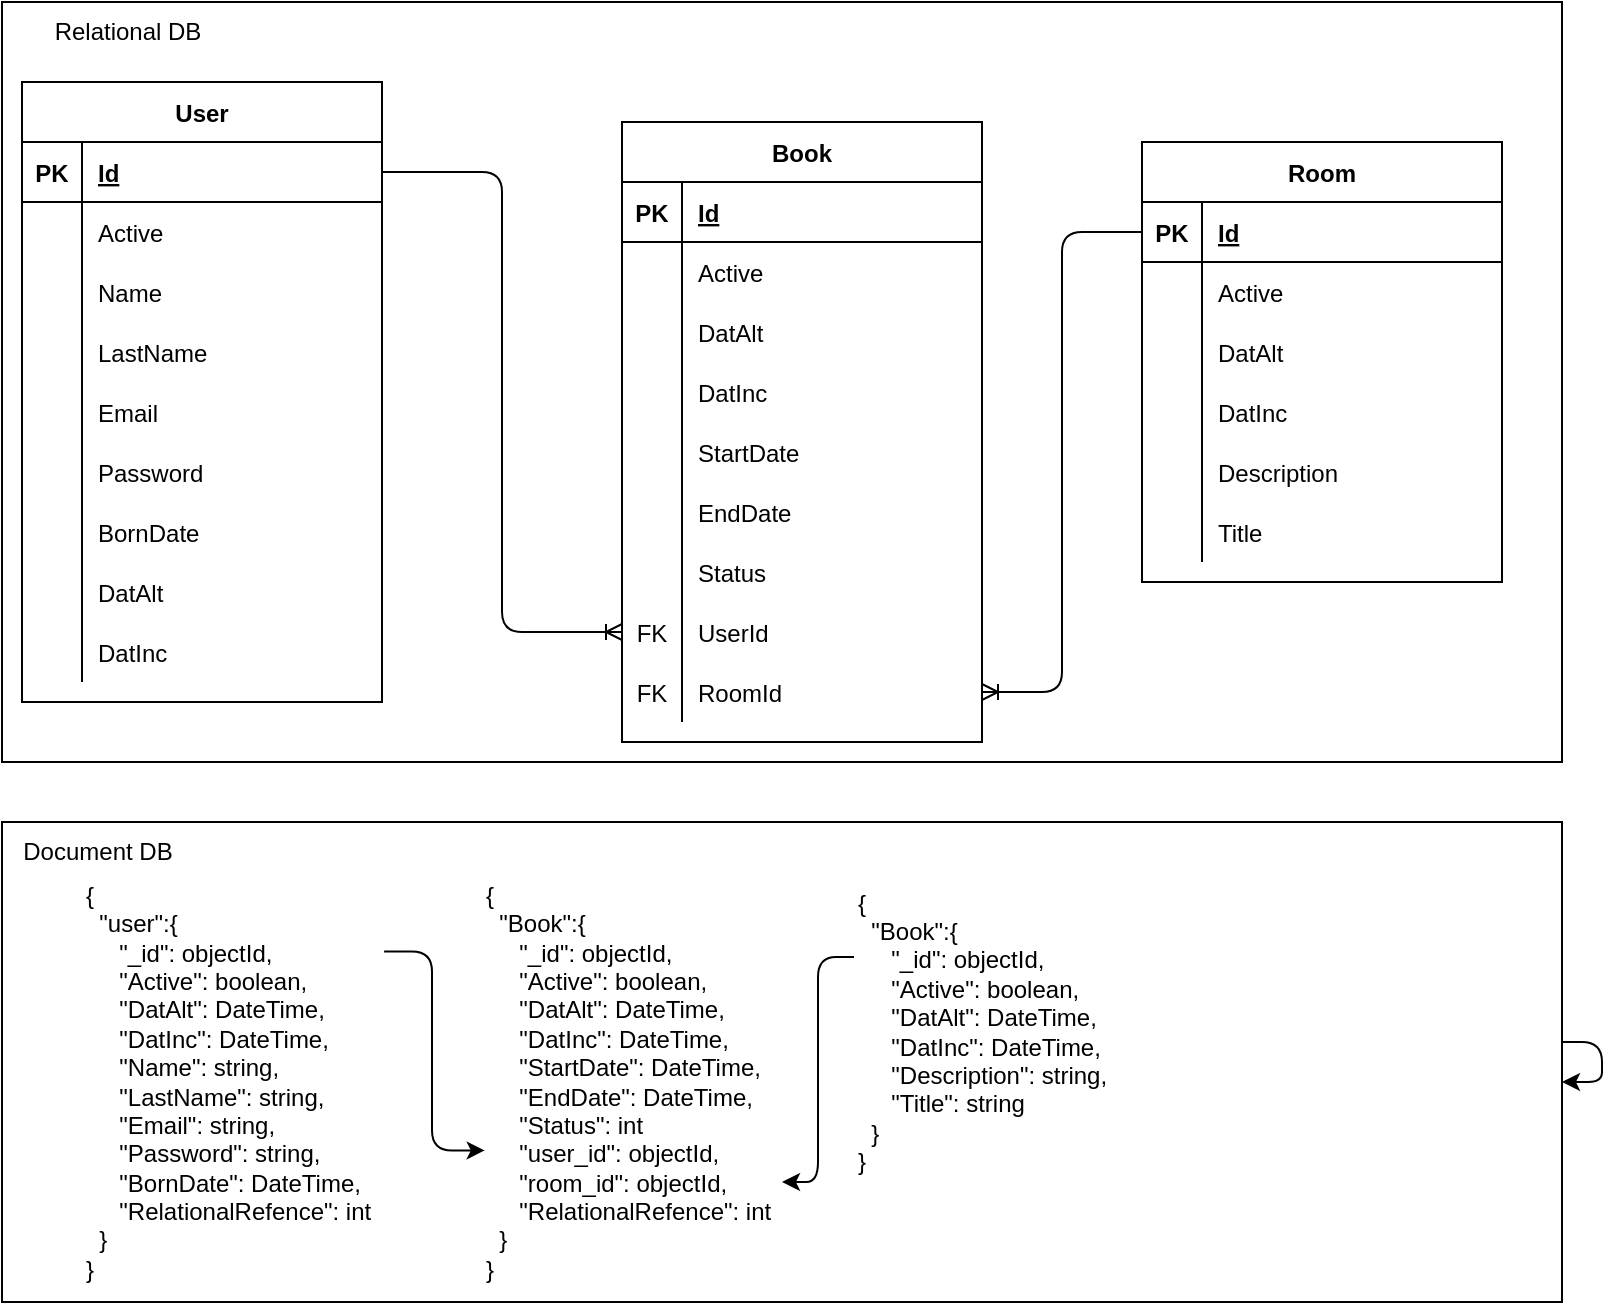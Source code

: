 <mxfile version="20.4.1" type="github">
  <diagram id="kVWVrWcK22NvmdQOWOao" name="Página-1">
    <mxGraphModel dx="1673" dy="887" grid="1" gridSize="10" guides="1" tooltips="1" connect="1" arrows="1" fold="1" page="1" pageScale="1" pageWidth="827" pageHeight="1169" math="0" shadow="0">
      <root>
        <mxCell id="0" />
        <mxCell id="1" parent="0" />
        <mxCell id="hDXTigt_up0AyKpG2Wh_-104" value="" style="rounded=0;whiteSpace=wrap;html=1;" vertex="1" parent="1">
          <mxGeometry x="24" y="20" width="780" height="380" as="geometry" />
        </mxCell>
        <mxCell id="hDXTigt_up0AyKpG2Wh_-1" value="User" style="shape=table;startSize=30;container=1;collapsible=1;childLayout=tableLayout;fixedRows=1;rowLines=0;fontStyle=1;align=center;resizeLast=1;" vertex="1" parent="1">
          <mxGeometry x="34" y="60" width="180" height="310" as="geometry" />
        </mxCell>
        <mxCell id="hDXTigt_up0AyKpG2Wh_-2" value="" style="shape=tableRow;horizontal=0;startSize=0;swimlaneHead=0;swimlaneBody=0;fillColor=none;collapsible=0;dropTarget=0;points=[[0,0.5],[1,0.5]];portConstraint=eastwest;top=0;left=0;right=0;bottom=1;" vertex="1" parent="hDXTigt_up0AyKpG2Wh_-1">
          <mxGeometry y="30" width="180" height="30" as="geometry" />
        </mxCell>
        <mxCell id="hDXTigt_up0AyKpG2Wh_-3" value="PK" style="shape=partialRectangle;connectable=0;fillColor=none;top=0;left=0;bottom=0;right=0;fontStyle=1;overflow=hidden;" vertex="1" parent="hDXTigt_up0AyKpG2Wh_-2">
          <mxGeometry width="30" height="30" as="geometry">
            <mxRectangle width="30" height="30" as="alternateBounds" />
          </mxGeometry>
        </mxCell>
        <mxCell id="hDXTigt_up0AyKpG2Wh_-4" value="Id" style="shape=partialRectangle;connectable=0;fillColor=none;top=0;left=0;bottom=0;right=0;align=left;spacingLeft=6;fontStyle=5;overflow=hidden;" vertex="1" parent="hDXTigt_up0AyKpG2Wh_-2">
          <mxGeometry x="30" width="150" height="30" as="geometry">
            <mxRectangle width="150" height="30" as="alternateBounds" />
          </mxGeometry>
        </mxCell>
        <mxCell id="hDXTigt_up0AyKpG2Wh_-5" value="" style="shape=tableRow;horizontal=0;startSize=0;swimlaneHead=0;swimlaneBody=0;fillColor=none;collapsible=0;dropTarget=0;points=[[0,0.5],[1,0.5]];portConstraint=eastwest;top=0;left=0;right=0;bottom=0;" vertex="1" parent="hDXTigt_up0AyKpG2Wh_-1">
          <mxGeometry y="60" width="180" height="30" as="geometry" />
        </mxCell>
        <mxCell id="hDXTigt_up0AyKpG2Wh_-6" value="" style="shape=partialRectangle;connectable=0;fillColor=none;top=0;left=0;bottom=0;right=0;editable=1;overflow=hidden;" vertex="1" parent="hDXTigt_up0AyKpG2Wh_-5">
          <mxGeometry width="30" height="30" as="geometry">
            <mxRectangle width="30" height="30" as="alternateBounds" />
          </mxGeometry>
        </mxCell>
        <mxCell id="hDXTigt_up0AyKpG2Wh_-7" value="Active" style="shape=partialRectangle;connectable=0;fillColor=none;top=0;left=0;bottom=0;right=0;align=left;spacingLeft=6;overflow=hidden;" vertex="1" parent="hDXTigt_up0AyKpG2Wh_-5">
          <mxGeometry x="30" width="150" height="30" as="geometry">
            <mxRectangle width="150" height="30" as="alternateBounds" />
          </mxGeometry>
        </mxCell>
        <mxCell id="hDXTigt_up0AyKpG2Wh_-8" value="" style="shape=tableRow;horizontal=0;startSize=0;swimlaneHead=0;swimlaneBody=0;fillColor=none;collapsible=0;dropTarget=0;points=[[0,0.5],[1,0.5]];portConstraint=eastwest;top=0;left=0;right=0;bottom=0;" vertex="1" parent="hDXTigt_up0AyKpG2Wh_-1">
          <mxGeometry y="90" width="180" height="30" as="geometry" />
        </mxCell>
        <mxCell id="hDXTigt_up0AyKpG2Wh_-9" value="" style="shape=partialRectangle;connectable=0;fillColor=none;top=0;left=0;bottom=0;right=0;editable=1;overflow=hidden;" vertex="1" parent="hDXTigt_up0AyKpG2Wh_-8">
          <mxGeometry width="30" height="30" as="geometry">
            <mxRectangle width="30" height="30" as="alternateBounds" />
          </mxGeometry>
        </mxCell>
        <mxCell id="hDXTigt_up0AyKpG2Wh_-10" value="Name" style="shape=partialRectangle;connectable=0;fillColor=none;top=0;left=0;bottom=0;right=0;align=left;spacingLeft=6;overflow=hidden;" vertex="1" parent="hDXTigt_up0AyKpG2Wh_-8">
          <mxGeometry x="30" width="150" height="30" as="geometry">
            <mxRectangle width="150" height="30" as="alternateBounds" />
          </mxGeometry>
        </mxCell>
        <mxCell id="hDXTigt_up0AyKpG2Wh_-11" value="" style="shape=tableRow;horizontal=0;startSize=0;swimlaneHead=0;swimlaneBody=0;fillColor=none;collapsible=0;dropTarget=0;points=[[0,0.5],[1,0.5]];portConstraint=eastwest;top=0;left=0;right=0;bottom=0;" vertex="1" parent="hDXTigt_up0AyKpG2Wh_-1">
          <mxGeometry y="120" width="180" height="30" as="geometry" />
        </mxCell>
        <mxCell id="hDXTigt_up0AyKpG2Wh_-12" value="" style="shape=partialRectangle;connectable=0;fillColor=none;top=0;left=0;bottom=0;right=0;editable=1;overflow=hidden;" vertex="1" parent="hDXTigt_up0AyKpG2Wh_-11">
          <mxGeometry width="30" height="30" as="geometry">
            <mxRectangle width="30" height="30" as="alternateBounds" />
          </mxGeometry>
        </mxCell>
        <mxCell id="hDXTigt_up0AyKpG2Wh_-13" value="LastName" style="shape=partialRectangle;connectable=0;fillColor=none;top=0;left=0;bottom=0;right=0;align=left;spacingLeft=6;overflow=hidden;" vertex="1" parent="hDXTigt_up0AyKpG2Wh_-11">
          <mxGeometry x="30" width="150" height="30" as="geometry">
            <mxRectangle width="150" height="30" as="alternateBounds" />
          </mxGeometry>
        </mxCell>
        <mxCell id="hDXTigt_up0AyKpG2Wh_-14" value="" style="shape=tableRow;horizontal=0;startSize=0;swimlaneHead=0;swimlaneBody=0;fillColor=none;collapsible=0;dropTarget=0;points=[[0,0.5],[1,0.5]];portConstraint=eastwest;top=0;left=0;right=0;bottom=0;" vertex="1" parent="hDXTigt_up0AyKpG2Wh_-1">
          <mxGeometry y="150" width="180" height="30" as="geometry" />
        </mxCell>
        <mxCell id="hDXTigt_up0AyKpG2Wh_-15" value="" style="shape=partialRectangle;connectable=0;fillColor=none;top=0;left=0;bottom=0;right=0;editable=1;overflow=hidden;" vertex="1" parent="hDXTigt_up0AyKpG2Wh_-14">
          <mxGeometry width="30" height="30" as="geometry">
            <mxRectangle width="30" height="30" as="alternateBounds" />
          </mxGeometry>
        </mxCell>
        <mxCell id="hDXTigt_up0AyKpG2Wh_-16" value="Email" style="shape=partialRectangle;connectable=0;fillColor=none;top=0;left=0;bottom=0;right=0;align=left;spacingLeft=6;overflow=hidden;" vertex="1" parent="hDXTigt_up0AyKpG2Wh_-14">
          <mxGeometry x="30" width="150" height="30" as="geometry">
            <mxRectangle width="150" height="30" as="alternateBounds" />
          </mxGeometry>
        </mxCell>
        <mxCell id="hDXTigt_up0AyKpG2Wh_-25" value="" style="shape=tableRow;horizontal=0;startSize=0;swimlaneHead=0;swimlaneBody=0;fillColor=none;collapsible=0;dropTarget=0;points=[[0,0.5],[1,0.5]];portConstraint=eastwest;top=0;left=0;right=0;bottom=0;" vertex="1" parent="hDXTigt_up0AyKpG2Wh_-1">
          <mxGeometry y="180" width="180" height="30" as="geometry" />
        </mxCell>
        <mxCell id="hDXTigt_up0AyKpG2Wh_-26" value="" style="shape=partialRectangle;connectable=0;fillColor=none;top=0;left=0;bottom=0;right=0;editable=1;overflow=hidden;" vertex="1" parent="hDXTigt_up0AyKpG2Wh_-25">
          <mxGeometry width="30" height="30" as="geometry">
            <mxRectangle width="30" height="30" as="alternateBounds" />
          </mxGeometry>
        </mxCell>
        <mxCell id="hDXTigt_up0AyKpG2Wh_-27" value="Password" style="shape=partialRectangle;connectable=0;fillColor=none;top=0;left=0;bottom=0;right=0;align=left;spacingLeft=6;overflow=hidden;" vertex="1" parent="hDXTigt_up0AyKpG2Wh_-25">
          <mxGeometry x="30" width="150" height="30" as="geometry">
            <mxRectangle width="150" height="30" as="alternateBounds" />
          </mxGeometry>
        </mxCell>
        <mxCell id="hDXTigt_up0AyKpG2Wh_-28" value="" style="shape=tableRow;horizontal=0;startSize=0;swimlaneHead=0;swimlaneBody=0;fillColor=none;collapsible=0;dropTarget=0;points=[[0,0.5],[1,0.5]];portConstraint=eastwest;top=0;left=0;right=0;bottom=0;" vertex="1" parent="hDXTigt_up0AyKpG2Wh_-1">
          <mxGeometry y="210" width="180" height="30" as="geometry" />
        </mxCell>
        <mxCell id="hDXTigt_up0AyKpG2Wh_-29" value="" style="shape=partialRectangle;connectable=0;fillColor=none;top=0;left=0;bottom=0;right=0;editable=1;overflow=hidden;" vertex="1" parent="hDXTigt_up0AyKpG2Wh_-28">
          <mxGeometry width="30" height="30" as="geometry">
            <mxRectangle width="30" height="30" as="alternateBounds" />
          </mxGeometry>
        </mxCell>
        <mxCell id="hDXTigt_up0AyKpG2Wh_-30" value="BornDate" style="shape=partialRectangle;connectable=0;fillColor=none;top=0;left=0;bottom=0;right=0;align=left;spacingLeft=6;overflow=hidden;" vertex="1" parent="hDXTigt_up0AyKpG2Wh_-28">
          <mxGeometry x="30" width="150" height="30" as="geometry">
            <mxRectangle width="150" height="30" as="alternateBounds" />
          </mxGeometry>
        </mxCell>
        <mxCell id="hDXTigt_up0AyKpG2Wh_-31" value="" style="shape=tableRow;horizontal=0;startSize=0;swimlaneHead=0;swimlaneBody=0;fillColor=none;collapsible=0;dropTarget=0;points=[[0,0.5],[1,0.5]];portConstraint=eastwest;top=0;left=0;right=0;bottom=0;" vertex="1" parent="hDXTigt_up0AyKpG2Wh_-1">
          <mxGeometry y="240" width="180" height="30" as="geometry" />
        </mxCell>
        <mxCell id="hDXTigt_up0AyKpG2Wh_-32" value="" style="shape=partialRectangle;connectable=0;fillColor=none;top=0;left=0;bottom=0;right=0;editable=1;overflow=hidden;" vertex="1" parent="hDXTigt_up0AyKpG2Wh_-31">
          <mxGeometry width="30" height="30" as="geometry">
            <mxRectangle width="30" height="30" as="alternateBounds" />
          </mxGeometry>
        </mxCell>
        <mxCell id="hDXTigt_up0AyKpG2Wh_-33" value="DatAlt " style="shape=partialRectangle;connectable=0;fillColor=none;top=0;left=0;bottom=0;right=0;align=left;spacingLeft=6;overflow=hidden;" vertex="1" parent="hDXTigt_up0AyKpG2Wh_-31">
          <mxGeometry x="30" width="150" height="30" as="geometry">
            <mxRectangle width="150" height="30" as="alternateBounds" />
          </mxGeometry>
        </mxCell>
        <mxCell id="hDXTigt_up0AyKpG2Wh_-34" value="" style="shape=tableRow;horizontal=0;startSize=0;swimlaneHead=0;swimlaneBody=0;fillColor=none;collapsible=0;dropTarget=0;points=[[0,0.5],[1,0.5]];portConstraint=eastwest;top=0;left=0;right=0;bottom=0;" vertex="1" parent="hDXTigt_up0AyKpG2Wh_-1">
          <mxGeometry y="270" width="180" height="30" as="geometry" />
        </mxCell>
        <mxCell id="hDXTigt_up0AyKpG2Wh_-35" value="" style="shape=partialRectangle;connectable=0;fillColor=none;top=0;left=0;bottom=0;right=0;editable=1;overflow=hidden;" vertex="1" parent="hDXTigt_up0AyKpG2Wh_-34">
          <mxGeometry width="30" height="30" as="geometry">
            <mxRectangle width="30" height="30" as="alternateBounds" />
          </mxGeometry>
        </mxCell>
        <mxCell id="hDXTigt_up0AyKpG2Wh_-36" value="DatInc" style="shape=partialRectangle;connectable=0;fillColor=none;top=0;left=0;bottom=0;right=0;align=left;spacingLeft=6;overflow=hidden;" vertex="1" parent="hDXTigt_up0AyKpG2Wh_-34">
          <mxGeometry x="30" width="150" height="30" as="geometry">
            <mxRectangle width="150" height="30" as="alternateBounds" />
          </mxGeometry>
        </mxCell>
        <mxCell id="hDXTigt_up0AyKpG2Wh_-37" value="Room" style="shape=table;startSize=30;container=1;collapsible=1;childLayout=tableLayout;fixedRows=1;rowLines=0;fontStyle=1;align=center;resizeLast=1;" vertex="1" parent="1">
          <mxGeometry x="594" y="90" width="180" height="220" as="geometry" />
        </mxCell>
        <mxCell id="hDXTigt_up0AyKpG2Wh_-38" value="" style="shape=tableRow;horizontal=0;startSize=0;swimlaneHead=0;swimlaneBody=0;fillColor=none;collapsible=0;dropTarget=0;points=[[0,0.5],[1,0.5]];portConstraint=eastwest;top=0;left=0;right=0;bottom=1;" vertex="1" parent="hDXTigt_up0AyKpG2Wh_-37">
          <mxGeometry y="30" width="180" height="30" as="geometry" />
        </mxCell>
        <mxCell id="hDXTigt_up0AyKpG2Wh_-39" value="PK" style="shape=partialRectangle;connectable=0;fillColor=none;top=0;left=0;bottom=0;right=0;fontStyle=1;overflow=hidden;" vertex="1" parent="hDXTigt_up0AyKpG2Wh_-38">
          <mxGeometry width="30" height="30" as="geometry">
            <mxRectangle width="30" height="30" as="alternateBounds" />
          </mxGeometry>
        </mxCell>
        <mxCell id="hDXTigt_up0AyKpG2Wh_-40" value="Id" style="shape=partialRectangle;connectable=0;fillColor=none;top=0;left=0;bottom=0;right=0;align=left;spacingLeft=6;fontStyle=5;overflow=hidden;" vertex="1" parent="hDXTigt_up0AyKpG2Wh_-38">
          <mxGeometry x="30" width="150" height="30" as="geometry">
            <mxRectangle width="150" height="30" as="alternateBounds" />
          </mxGeometry>
        </mxCell>
        <mxCell id="hDXTigt_up0AyKpG2Wh_-41" value="" style="shape=tableRow;horizontal=0;startSize=0;swimlaneHead=0;swimlaneBody=0;fillColor=none;collapsible=0;dropTarget=0;points=[[0,0.5],[1,0.5]];portConstraint=eastwest;top=0;left=0;right=0;bottom=0;" vertex="1" parent="hDXTigt_up0AyKpG2Wh_-37">
          <mxGeometry y="60" width="180" height="30" as="geometry" />
        </mxCell>
        <mxCell id="hDXTigt_up0AyKpG2Wh_-42" value="" style="shape=partialRectangle;connectable=0;fillColor=none;top=0;left=0;bottom=0;right=0;editable=1;overflow=hidden;" vertex="1" parent="hDXTigt_up0AyKpG2Wh_-41">
          <mxGeometry width="30" height="30" as="geometry">
            <mxRectangle width="30" height="30" as="alternateBounds" />
          </mxGeometry>
        </mxCell>
        <mxCell id="hDXTigt_up0AyKpG2Wh_-43" value="Active" style="shape=partialRectangle;connectable=0;fillColor=none;top=0;left=0;bottom=0;right=0;align=left;spacingLeft=6;overflow=hidden;" vertex="1" parent="hDXTigt_up0AyKpG2Wh_-41">
          <mxGeometry x="30" width="150" height="30" as="geometry">
            <mxRectangle width="150" height="30" as="alternateBounds" />
          </mxGeometry>
        </mxCell>
        <mxCell id="hDXTigt_up0AyKpG2Wh_-44" value="" style="shape=tableRow;horizontal=0;startSize=0;swimlaneHead=0;swimlaneBody=0;fillColor=none;collapsible=0;dropTarget=0;points=[[0,0.5],[1,0.5]];portConstraint=eastwest;top=0;left=0;right=0;bottom=0;" vertex="1" parent="hDXTigt_up0AyKpG2Wh_-37">
          <mxGeometry y="90" width="180" height="30" as="geometry" />
        </mxCell>
        <mxCell id="hDXTigt_up0AyKpG2Wh_-45" value="" style="shape=partialRectangle;connectable=0;fillColor=none;top=0;left=0;bottom=0;right=0;editable=1;overflow=hidden;" vertex="1" parent="hDXTigt_up0AyKpG2Wh_-44">
          <mxGeometry width="30" height="30" as="geometry">
            <mxRectangle width="30" height="30" as="alternateBounds" />
          </mxGeometry>
        </mxCell>
        <mxCell id="hDXTigt_up0AyKpG2Wh_-46" value="DatAlt" style="shape=partialRectangle;connectable=0;fillColor=none;top=0;left=0;bottom=0;right=0;align=left;spacingLeft=6;overflow=hidden;" vertex="1" parent="hDXTigt_up0AyKpG2Wh_-44">
          <mxGeometry x="30" width="150" height="30" as="geometry">
            <mxRectangle width="150" height="30" as="alternateBounds" />
          </mxGeometry>
        </mxCell>
        <mxCell id="hDXTigt_up0AyKpG2Wh_-47" value="" style="shape=tableRow;horizontal=0;startSize=0;swimlaneHead=0;swimlaneBody=0;fillColor=none;collapsible=0;dropTarget=0;points=[[0,0.5],[1,0.5]];portConstraint=eastwest;top=0;left=0;right=0;bottom=0;" vertex="1" parent="hDXTigt_up0AyKpG2Wh_-37">
          <mxGeometry y="120" width="180" height="30" as="geometry" />
        </mxCell>
        <mxCell id="hDXTigt_up0AyKpG2Wh_-48" value="" style="shape=partialRectangle;connectable=0;fillColor=none;top=0;left=0;bottom=0;right=0;editable=1;overflow=hidden;" vertex="1" parent="hDXTigt_up0AyKpG2Wh_-47">
          <mxGeometry width="30" height="30" as="geometry">
            <mxRectangle width="30" height="30" as="alternateBounds" />
          </mxGeometry>
        </mxCell>
        <mxCell id="hDXTigt_up0AyKpG2Wh_-49" value="DatInc" style="shape=partialRectangle;connectable=0;fillColor=none;top=0;left=0;bottom=0;right=0;align=left;spacingLeft=6;overflow=hidden;" vertex="1" parent="hDXTigt_up0AyKpG2Wh_-47">
          <mxGeometry x="30" width="150" height="30" as="geometry">
            <mxRectangle width="150" height="30" as="alternateBounds" />
          </mxGeometry>
        </mxCell>
        <mxCell id="hDXTigt_up0AyKpG2Wh_-50" value="" style="shape=tableRow;horizontal=0;startSize=0;swimlaneHead=0;swimlaneBody=0;fillColor=none;collapsible=0;dropTarget=0;points=[[0,0.5],[1,0.5]];portConstraint=eastwest;top=0;left=0;right=0;bottom=0;" vertex="1" parent="hDXTigt_up0AyKpG2Wh_-37">
          <mxGeometry y="150" width="180" height="30" as="geometry" />
        </mxCell>
        <mxCell id="hDXTigt_up0AyKpG2Wh_-51" value="" style="shape=partialRectangle;connectable=0;fillColor=none;top=0;left=0;bottom=0;right=0;editable=1;overflow=hidden;" vertex="1" parent="hDXTigt_up0AyKpG2Wh_-50">
          <mxGeometry width="30" height="30" as="geometry">
            <mxRectangle width="30" height="30" as="alternateBounds" />
          </mxGeometry>
        </mxCell>
        <mxCell id="hDXTigt_up0AyKpG2Wh_-52" value="Description" style="shape=partialRectangle;connectable=0;fillColor=none;top=0;left=0;bottom=0;right=0;align=left;spacingLeft=6;overflow=hidden;" vertex="1" parent="hDXTigt_up0AyKpG2Wh_-50">
          <mxGeometry x="30" width="150" height="30" as="geometry">
            <mxRectangle width="150" height="30" as="alternateBounds" />
          </mxGeometry>
        </mxCell>
        <mxCell id="hDXTigt_up0AyKpG2Wh_-56" value="" style="shape=tableRow;horizontal=0;startSize=0;swimlaneHead=0;swimlaneBody=0;fillColor=none;collapsible=0;dropTarget=0;points=[[0,0.5],[1,0.5]];portConstraint=eastwest;top=0;left=0;right=0;bottom=0;" vertex="1" parent="hDXTigt_up0AyKpG2Wh_-37">
          <mxGeometry y="180" width="180" height="30" as="geometry" />
        </mxCell>
        <mxCell id="hDXTigt_up0AyKpG2Wh_-57" value="" style="shape=partialRectangle;connectable=0;fillColor=none;top=0;left=0;bottom=0;right=0;editable=1;overflow=hidden;" vertex="1" parent="hDXTigt_up0AyKpG2Wh_-56">
          <mxGeometry width="30" height="30" as="geometry">
            <mxRectangle width="30" height="30" as="alternateBounds" />
          </mxGeometry>
        </mxCell>
        <mxCell id="hDXTigt_up0AyKpG2Wh_-58" value="Title" style="shape=partialRectangle;connectable=0;fillColor=none;top=0;left=0;bottom=0;right=0;align=left;spacingLeft=6;overflow=hidden;" vertex="1" parent="hDXTigt_up0AyKpG2Wh_-56">
          <mxGeometry x="30" width="150" height="30" as="geometry">
            <mxRectangle width="150" height="30" as="alternateBounds" />
          </mxGeometry>
        </mxCell>
        <mxCell id="hDXTigt_up0AyKpG2Wh_-72" value="Book" style="shape=table;startSize=30;container=1;collapsible=1;childLayout=tableLayout;fixedRows=1;rowLines=0;fontStyle=1;align=center;resizeLast=1;" vertex="1" parent="1">
          <mxGeometry x="334" y="80" width="180" height="310" as="geometry" />
        </mxCell>
        <mxCell id="hDXTigt_up0AyKpG2Wh_-73" value="" style="shape=tableRow;horizontal=0;startSize=0;swimlaneHead=0;swimlaneBody=0;fillColor=none;collapsible=0;dropTarget=0;points=[[0,0.5],[1,0.5]];portConstraint=eastwest;top=0;left=0;right=0;bottom=1;" vertex="1" parent="hDXTigt_up0AyKpG2Wh_-72">
          <mxGeometry y="30" width="180" height="30" as="geometry" />
        </mxCell>
        <mxCell id="hDXTigt_up0AyKpG2Wh_-74" value="PK" style="shape=partialRectangle;connectable=0;fillColor=none;top=0;left=0;bottom=0;right=0;fontStyle=1;overflow=hidden;" vertex="1" parent="hDXTigt_up0AyKpG2Wh_-73">
          <mxGeometry width="30" height="30" as="geometry">
            <mxRectangle width="30" height="30" as="alternateBounds" />
          </mxGeometry>
        </mxCell>
        <mxCell id="hDXTigt_up0AyKpG2Wh_-75" value="Id" style="shape=partialRectangle;connectable=0;fillColor=none;top=0;left=0;bottom=0;right=0;align=left;spacingLeft=6;fontStyle=5;overflow=hidden;" vertex="1" parent="hDXTigt_up0AyKpG2Wh_-73">
          <mxGeometry x="30" width="150" height="30" as="geometry">
            <mxRectangle width="150" height="30" as="alternateBounds" />
          </mxGeometry>
        </mxCell>
        <mxCell id="hDXTigt_up0AyKpG2Wh_-76" value="" style="shape=tableRow;horizontal=0;startSize=0;swimlaneHead=0;swimlaneBody=0;fillColor=none;collapsible=0;dropTarget=0;points=[[0,0.5],[1,0.5]];portConstraint=eastwest;top=0;left=0;right=0;bottom=0;" vertex="1" parent="hDXTigt_up0AyKpG2Wh_-72">
          <mxGeometry y="60" width="180" height="30" as="geometry" />
        </mxCell>
        <mxCell id="hDXTigt_up0AyKpG2Wh_-77" value="" style="shape=partialRectangle;connectable=0;fillColor=none;top=0;left=0;bottom=0;right=0;editable=1;overflow=hidden;" vertex="1" parent="hDXTigt_up0AyKpG2Wh_-76">
          <mxGeometry width="30" height="30" as="geometry">
            <mxRectangle width="30" height="30" as="alternateBounds" />
          </mxGeometry>
        </mxCell>
        <mxCell id="hDXTigt_up0AyKpG2Wh_-78" value="Active" style="shape=partialRectangle;connectable=0;fillColor=none;top=0;left=0;bottom=0;right=0;align=left;spacingLeft=6;overflow=hidden;" vertex="1" parent="hDXTigt_up0AyKpG2Wh_-76">
          <mxGeometry x="30" width="150" height="30" as="geometry">
            <mxRectangle width="150" height="30" as="alternateBounds" />
          </mxGeometry>
        </mxCell>
        <mxCell id="hDXTigt_up0AyKpG2Wh_-79" value="" style="shape=tableRow;horizontal=0;startSize=0;swimlaneHead=0;swimlaneBody=0;fillColor=none;collapsible=0;dropTarget=0;points=[[0,0.5],[1,0.5]];portConstraint=eastwest;top=0;left=0;right=0;bottom=0;" vertex="1" parent="hDXTigt_up0AyKpG2Wh_-72">
          <mxGeometry y="90" width="180" height="30" as="geometry" />
        </mxCell>
        <mxCell id="hDXTigt_up0AyKpG2Wh_-80" value="" style="shape=partialRectangle;connectable=0;fillColor=none;top=0;left=0;bottom=0;right=0;editable=1;overflow=hidden;" vertex="1" parent="hDXTigt_up0AyKpG2Wh_-79">
          <mxGeometry width="30" height="30" as="geometry">
            <mxRectangle width="30" height="30" as="alternateBounds" />
          </mxGeometry>
        </mxCell>
        <mxCell id="hDXTigt_up0AyKpG2Wh_-81" value="DatAlt" style="shape=partialRectangle;connectable=0;fillColor=none;top=0;left=0;bottom=0;right=0;align=left;spacingLeft=6;overflow=hidden;" vertex="1" parent="hDXTigt_up0AyKpG2Wh_-79">
          <mxGeometry x="30" width="150" height="30" as="geometry">
            <mxRectangle width="150" height="30" as="alternateBounds" />
          </mxGeometry>
        </mxCell>
        <mxCell id="hDXTigt_up0AyKpG2Wh_-82" value="" style="shape=tableRow;horizontal=0;startSize=0;swimlaneHead=0;swimlaneBody=0;fillColor=none;collapsible=0;dropTarget=0;points=[[0,0.5],[1,0.5]];portConstraint=eastwest;top=0;left=0;right=0;bottom=0;" vertex="1" parent="hDXTigt_up0AyKpG2Wh_-72">
          <mxGeometry y="120" width="180" height="30" as="geometry" />
        </mxCell>
        <mxCell id="hDXTigt_up0AyKpG2Wh_-83" value="" style="shape=partialRectangle;connectable=0;fillColor=none;top=0;left=0;bottom=0;right=0;editable=1;overflow=hidden;" vertex="1" parent="hDXTigt_up0AyKpG2Wh_-82">
          <mxGeometry width="30" height="30" as="geometry">
            <mxRectangle width="30" height="30" as="alternateBounds" />
          </mxGeometry>
        </mxCell>
        <mxCell id="hDXTigt_up0AyKpG2Wh_-84" value="DatInc" style="shape=partialRectangle;connectable=0;fillColor=none;top=0;left=0;bottom=0;right=0;align=left;spacingLeft=6;overflow=hidden;" vertex="1" parent="hDXTigt_up0AyKpG2Wh_-82">
          <mxGeometry x="30" width="150" height="30" as="geometry">
            <mxRectangle width="150" height="30" as="alternateBounds" />
          </mxGeometry>
        </mxCell>
        <mxCell id="hDXTigt_up0AyKpG2Wh_-85" value="" style="shape=tableRow;horizontal=0;startSize=0;swimlaneHead=0;swimlaneBody=0;fillColor=none;collapsible=0;dropTarget=0;points=[[0,0.5],[1,0.5]];portConstraint=eastwest;top=0;left=0;right=0;bottom=0;" vertex="1" parent="hDXTigt_up0AyKpG2Wh_-72">
          <mxGeometry y="150" width="180" height="30" as="geometry" />
        </mxCell>
        <mxCell id="hDXTigt_up0AyKpG2Wh_-86" value="" style="shape=partialRectangle;connectable=0;fillColor=none;top=0;left=0;bottom=0;right=0;editable=1;overflow=hidden;" vertex="1" parent="hDXTigt_up0AyKpG2Wh_-85">
          <mxGeometry width="30" height="30" as="geometry">
            <mxRectangle width="30" height="30" as="alternateBounds" />
          </mxGeometry>
        </mxCell>
        <mxCell id="hDXTigt_up0AyKpG2Wh_-87" value="StartDate" style="shape=partialRectangle;connectable=0;fillColor=none;top=0;left=0;bottom=0;right=0;align=left;spacingLeft=6;overflow=hidden;" vertex="1" parent="hDXTigt_up0AyKpG2Wh_-85">
          <mxGeometry x="30" width="150" height="30" as="geometry">
            <mxRectangle width="150" height="30" as="alternateBounds" />
          </mxGeometry>
        </mxCell>
        <mxCell id="hDXTigt_up0AyKpG2Wh_-88" value="" style="shape=tableRow;horizontal=0;startSize=0;swimlaneHead=0;swimlaneBody=0;fillColor=none;collapsible=0;dropTarget=0;points=[[0,0.5],[1,0.5]];portConstraint=eastwest;top=0;left=0;right=0;bottom=0;" vertex="1" parent="hDXTigt_up0AyKpG2Wh_-72">
          <mxGeometry y="180" width="180" height="30" as="geometry" />
        </mxCell>
        <mxCell id="hDXTigt_up0AyKpG2Wh_-89" value="" style="shape=partialRectangle;connectable=0;fillColor=none;top=0;left=0;bottom=0;right=0;editable=1;overflow=hidden;" vertex="1" parent="hDXTigt_up0AyKpG2Wh_-88">
          <mxGeometry width="30" height="30" as="geometry">
            <mxRectangle width="30" height="30" as="alternateBounds" />
          </mxGeometry>
        </mxCell>
        <mxCell id="hDXTigt_up0AyKpG2Wh_-90" value="EndDate" style="shape=partialRectangle;connectable=0;fillColor=none;top=0;left=0;bottom=0;right=0;align=left;spacingLeft=6;overflow=hidden;" vertex="1" parent="hDXTigt_up0AyKpG2Wh_-88">
          <mxGeometry x="30" width="150" height="30" as="geometry">
            <mxRectangle width="150" height="30" as="alternateBounds" />
          </mxGeometry>
        </mxCell>
        <mxCell id="hDXTigt_up0AyKpG2Wh_-91" value="" style="shape=tableRow;horizontal=0;startSize=0;swimlaneHead=0;swimlaneBody=0;fillColor=none;collapsible=0;dropTarget=0;points=[[0,0.5],[1,0.5]];portConstraint=eastwest;top=0;left=0;right=0;bottom=0;" vertex="1" parent="hDXTigt_up0AyKpG2Wh_-72">
          <mxGeometry y="210" width="180" height="30" as="geometry" />
        </mxCell>
        <mxCell id="hDXTigt_up0AyKpG2Wh_-92" value="" style="shape=partialRectangle;connectable=0;fillColor=none;top=0;left=0;bottom=0;right=0;editable=1;overflow=hidden;" vertex="1" parent="hDXTigt_up0AyKpG2Wh_-91">
          <mxGeometry width="30" height="30" as="geometry">
            <mxRectangle width="30" height="30" as="alternateBounds" />
          </mxGeometry>
        </mxCell>
        <mxCell id="hDXTigt_up0AyKpG2Wh_-93" value="Status" style="shape=partialRectangle;connectable=0;fillColor=none;top=0;left=0;bottom=0;right=0;align=left;spacingLeft=6;overflow=hidden;" vertex="1" parent="hDXTigt_up0AyKpG2Wh_-91">
          <mxGeometry x="30" width="150" height="30" as="geometry">
            <mxRectangle width="150" height="30" as="alternateBounds" />
          </mxGeometry>
        </mxCell>
        <mxCell id="hDXTigt_up0AyKpG2Wh_-95" value="" style="shape=tableRow;horizontal=0;startSize=0;swimlaneHead=0;swimlaneBody=0;fillColor=none;collapsible=0;dropTarget=0;points=[[0,0.5],[1,0.5]];portConstraint=eastwest;top=0;left=0;right=0;bottom=0;" vertex="1" parent="hDXTigt_up0AyKpG2Wh_-72">
          <mxGeometry y="240" width="180" height="30" as="geometry" />
        </mxCell>
        <mxCell id="hDXTigt_up0AyKpG2Wh_-96" value="FK" style="shape=partialRectangle;connectable=0;fillColor=none;top=0;left=0;bottom=0;right=0;fontStyle=0;overflow=hidden;" vertex="1" parent="hDXTigt_up0AyKpG2Wh_-95">
          <mxGeometry width="30" height="30" as="geometry">
            <mxRectangle width="30" height="30" as="alternateBounds" />
          </mxGeometry>
        </mxCell>
        <mxCell id="hDXTigt_up0AyKpG2Wh_-97" value="UserId" style="shape=partialRectangle;connectable=0;fillColor=none;top=0;left=0;bottom=0;right=0;align=left;spacingLeft=6;fontStyle=0;overflow=hidden;" vertex="1" parent="hDXTigt_up0AyKpG2Wh_-95">
          <mxGeometry x="30" width="150" height="30" as="geometry">
            <mxRectangle width="150" height="30" as="alternateBounds" />
          </mxGeometry>
        </mxCell>
        <mxCell id="hDXTigt_up0AyKpG2Wh_-98" value="" style="shape=tableRow;horizontal=0;startSize=0;swimlaneHead=0;swimlaneBody=0;fillColor=none;collapsible=0;dropTarget=0;points=[[0,0.5],[1,0.5]];portConstraint=eastwest;top=0;left=0;right=0;bottom=0;" vertex="1" parent="hDXTigt_up0AyKpG2Wh_-72">
          <mxGeometry y="270" width="180" height="30" as="geometry" />
        </mxCell>
        <mxCell id="hDXTigt_up0AyKpG2Wh_-99" value="FK" style="shape=partialRectangle;connectable=0;fillColor=none;top=0;left=0;bottom=0;right=0;fontStyle=0;overflow=hidden;" vertex="1" parent="hDXTigt_up0AyKpG2Wh_-98">
          <mxGeometry width="30" height="30" as="geometry">
            <mxRectangle width="30" height="30" as="alternateBounds" />
          </mxGeometry>
        </mxCell>
        <mxCell id="hDXTigt_up0AyKpG2Wh_-100" value="RoomId" style="shape=partialRectangle;connectable=0;fillColor=none;top=0;left=0;bottom=0;right=0;align=left;spacingLeft=6;fontStyle=0;overflow=hidden;" vertex="1" parent="hDXTigt_up0AyKpG2Wh_-98">
          <mxGeometry x="30" width="150" height="30" as="geometry">
            <mxRectangle width="150" height="30" as="alternateBounds" />
          </mxGeometry>
        </mxCell>
        <mxCell id="hDXTigt_up0AyKpG2Wh_-94" value="" style="edgeStyle=orthogonalEdgeStyle;fontSize=12;html=1;endArrow=ERoneToMany;exitX=1;exitY=0.5;exitDx=0;exitDy=0;entryX=0;entryY=0.5;entryDx=0;entryDy=0;" edge="1" parent="1" source="hDXTigt_up0AyKpG2Wh_-2" target="hDXTigt_up0AyKpG2Wh_-95">
          <mxGeometry width="100" height="100" relative="1" as="geometry">
            <mxPoint x="384" y="440" as="sourcePoint" />
            <mxPoint x="314" y="350" as="targetPoint" />
          </mxGeometry>
        </mxCell>
        <mxCell id="hDXTigt_up0AyKpG2Wh_-101" value="" style="fontSize=12;html=1;endArrow=ERoneToMany;elbow=vertical;exitX=0;exitY=0.5;exitDx=0;exitDy=0;entryX=1;entryY=0.5;entryDx=0;entryDy=0;edgeStyle=orthogonalEdgeStyle;" edge="1" parent="1" source="hDXTigt_up0AyKpG2Wh_-38" target="hDXTigt_up0AyKpG2Wh_-98">
          <mxGeometry width="100" height="100" relative="1" as="geometry">
            <mxPoint x="580" y="220" as="sourcePoint" />
            <mxPoint x="504" y="380" as="targetPoint" />
          </mxGeometry>
        </mxCell>
        <mxCell id="hDXTigt_up0AyKpG2Wh_-180" value="" style="rounded=0;whiteSpace=wrap;html=1;" vertex="1" parent="1">
          <mxGeometry x="24" y="430" width="780" height="240" as="geometry" />
        </mxCell>
        <mxCell id="hDXTigt_up0AyKpG2Wh_-181" value="Relational DB" style="text;html=1;strokeColor=none;fillColor=none;align=center;verticalAlign=middle;whiteSpace=wrap;rounded=0;" vertex="1" parent="1">
          <mxGeometry x="34" y="20" width="106" height="30" as="geometry" />
        </mxCell>
        <mxCell id="hDXTigt_up0AyKpG2Wh_-183" value="{&lt;br&gt;&amp;nbsp; &quot;user&quot;:{&lt;br&gt;&amp;nbsp; &amp;nbsp; &amp;nbsp;&quot;_id&quot;: objectId,&lt;br&gt;&amp;nbsp; &amp;nbsp; &amp;nbsp;&quot;Active&quot;: boolean,&lt;br&gt;&amp;nbsp; &amp;nbsp; &amp;nbsp;&quot;DatAlt&quot;: DateTime,&lt;br&gt;&amp;nbsp; &amp;nbsp; &amp;nbsp;&quot;DatInc&quot;: DateTime,&lt;br&gt;&amp;nbsp; &amp;nbsp; &amp;nbsp;&quot;Name&quot;: string,&lt;br&gt;&amp;nbsp; &amp;nbsp; &amp;nbsp;&quot;LastName&quot;: string,&lt;br&gt;&amp;nbsp; &amp;nbsp; &amp;nbsp;&quot;Email&quot;: string,&lt;br&gt;&amp;nbsp; &amp;nbsp; &amp;nbsp;&quot;Password&quot;: string,&lt;br&gt;&amp;nbsp; &amp;nbsp; &amp;nbsp;&quot;BornDate&quot;: DateTime,&lt;br&gt;&amp;nbsp; &amp;nbsp; &amp;nbsp;&quot;RelationalRefence&quot;: int&lt;br&gt;&amp;nbsp; }&lt;br&gt;}" style="text;html=1;strokeColor=none;fillColor=none;align=left;verticalAlign=middle;whiteSpace=wrap;rounded=0;" vertex="1" parent="1">
          <mxGeometry x="64" y="460" width="150" height="200" as="geometry" />
        </mxCell>
        <mxCell id="hDXTigt_up0AyKpG2Wh_-185" value="{&lt;br&gt;&amp;nbsp; &quot;Book&quot;:{&lt;br&gt;&amp;nbsp; &amp;nbsp; &amp;nbsp;&quot;_id&quot;: objectId,&lt;br&gt;&amp;nbsp; &amp;nbsp; &amp;nbsp;&quot;Active&quot;: boolean,&lt;br&gt;&amp;nbsp; &amp;nbsp; &amp;nbsp;&quot;DatAlt&quot;: DateTime,&lt;br&gt;&amp;nbsp; &amp;nbsp; &amp;nbsp;&quot;DatInc&quot;: DateTime,&lt;br&gt;&amp;nbsp; &amp;nbsp; &amp;nbsp;&quot;StartDate&quot;: DateTime,&lt;br&gt;&amp;nbsp; &amp;nbsp; &amp;nbsp;&quot;EndDate&quot;: DateTime,&lt;br&gt;&amp;nbsp; &amp;nbsp; &amp;nbsp;&quot;Status&quot;: int&lt;br&gt;&amp;nbsp; &amp;nbsp; &amp;nbsp;&quot;user_id&quot;: objectId,&lt;br&gt;&amp;nbsp; &amp;nbsp; &amp;nbsp;&quot;room_id&quot;: objectId,&lt;br&gt;&amp;nbsp; &amp;nbsp; &amp;nbsp;&quot;RelationalRefence&quot;: int&lt;br&gt;&amp;nbsp; }&lt;br&gt;}" style="text;html=1;strokeColor=none;fillColor=none;align=left;verticalAlign=middle;whiteSpace=wrap;rounded=0;" vertex="1" parent="1">
          <mxGeometry x="264" y="460" width="150" height="200" as="geometry" />
        </mxCell>
        <mxCell id="hDXTigt_up0AyKpG2Wh_-186" value="{&lt;br&gt;&amp;nbsp; &quot;Book&quot;:{&lt;br&gt;&amp;nbsp; &amp;nbsp; &amp;nbsp;&quot;_id&quot;: objectId,&lt;br&gt;&amp;nbsp; &amp;nbsp; &amp;nbsp;&quot;Active&quot;: boolean,&lt;br&gt;&amp;nbsp; &amp;nbsp; &amp;nbsp;&quot;DatAlt&quot;: DateTime,&lt;br&gt;&amp;nbsp; &amp;nbsp; &amp;nbsp;&quot;DatInc&quot;: DateTime,&lt;br&gt;&amp;nbsp; &amp;nbsp; &amp;nbsp;&quot;Description&quot;: string,&lt;br&gt;&amp;nbsp; &amp;nbsp; &amp;nbsp;&quot;Title&quot;: string&lt;br&gt;&amp;nbsp; }&lt;br&gt;}" style="text;html=1;strokeColor=none;fillColor=none;align=left;verticalAlign=middle;whiteSpace=wrap;rounded=0;" vertex="1" parent="1">
          <mxGeometry x="450" y="460" width="150" height="150" as="geometry" />
        </mxCell>
        <mxCell id="hDXTigt_up0AyKpG2Wh_-188" style="edgeStyle=orthogonalEdgeStyle;orthogonalLoop=1;jettySize=auto;html=1;elbow=vertical;" edge="1" parent="1" source="hDXTigt_up0AyKpG2Wh_-180" target="hDXTigt_up0AyKpG2Wh_-180">
          <mxGeometry relative="1" as="geometry" />
        </mxCell>
        <mxCell id="hDXTigt_up0AyKpG2Wh_-190" value="" style="endArrow=classic;html=1;elbow=vertical;exitX=0;exitY=0.25;exitDx=0;exitDy=0;entryX=1;entryY=0.75;entryDx=0;entryDy=0;edgeStyle=orthogonalEdgeStyle;" edge="1" parent="1" source="hDXTigt_up0AyKpG2Wh_-186" target="hDXTigt_up0AyKpG2Wh_-185">
          <mxGeometry width="50" height="50" relative="1" as="geometry">
            <mxPoint x="430" y="470" as="sourcePoint" />
            <mxPoint x="480" y="420" as="targetPoint" />
          </mxGeometry>
        </mxCell>
        <mxCell id="hDXTigt_up0AyKpG2Wh_-191" value="" style="endArrow=classic;html=1;elbow=vertical;exitX=1.007;exitY=0.174;exitDx=0;exitDy=0;exitPerimeter=0;entryX=0.009;entryY=0.671;entryDx=0;entryDy=0;entryPerimeter=0;edgeStyle=orthogonalEdgeStyle;" edge="1" parent="1" source="hDXTigt_up0AyKpG2Wh_-183" target="hDXTigt_up0AyKpG2Wh_-185">
          <mxGeometry width="50" height="50" relative="1" as="geometry">
            <mxPoint x="450" y="590" as="sourcePoint" />
            <mxPoint x="500" y="540" as="targetPoint" />
          </mxGeometry>
        </mxCell>
        <mxCell id="hDXTigt_up0AyKpG2Wh_-192" value="Document DB" style="text;html=1;strokeColor=none;fillColor=none;align=center;verticalAlign=middle;whiteSpace=wrap;rounded=0;" vertex="1" parent="1">
          <mxGeometry x="24" y="430" width="96" height="30" as="geometry" />
        </mxCell>
      </root>
    </mxGraphModel>
  </diagram>
</mxfile>
